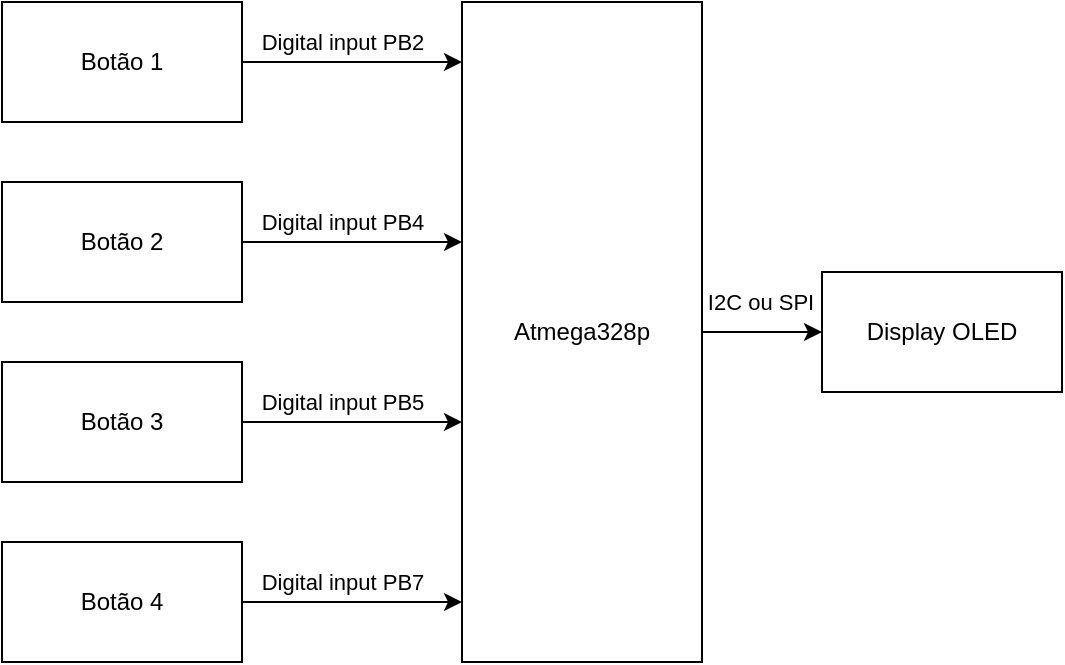 <mxfile version="24.7.17">
  <diagram id="C5RBs43oDa-KdzZeNtuy" name="Page-1">
    <mxGraphModel dx="839" dy="489" grid="1" gridSize="10" guides="1" tooltips="1" connect="1" arrows="1" fold="1" page="1" pageScale="1" pageWidth="827" pageHeight="1169" math="0" shadow="0">
      <root>
        <mxCell id="WIyWlLk6GJQsqaUBKTNV-0" />
        <mxCell id="WIyWlLk6GJQsqaUBKTNV-1" parent="WIyWlLk6GJQsqaUBKTNV-0" />
        <mxCell id="ndUPrN46B4jrnN9Xzy0K-12" value="" style="edgeStyle=orthogonalEdgeStyle;rounded=0;orthogonalLoop=1;jettySize=auto;html=1;" edge="1" parent="WIyWlLk6GJQsqaUBKTNV-1" source="ndUPrN46B4jrnN9Xzy0K-0" target="ndUPrN46B4jrnN9Xzy0K-11">
          <mxGeometry relative="1" as="geometry" />
        </mxCell>
        <mxCell id="ndUPrN46B4jrnN9Xzy0K-13" value="I2C ou SPI" style="edgeLabel;html=1;align=center;verticalAlign=middle;resizable=0;points=[];" vertex="1" connectable="0" parent="ndUPrN46B4jrnN9Xzy0K-12">
          <mxGeometry x="-0.275" y="-3" relative="1" as="geometry">
            <mxPoint x="7" y="-18" as="offset" />
          </mxGeometry>
        </mxCell>
        <mxCell id="ndUPrN46B4jrnN9Xzy0K-0" value="Atmega328p" style="rounded=0;whiteSpace=wrap;html=1;" vertex="1" parent="WIyWlLk6GJQsqaUBKTNV-1">
          <mxGeometry x="400" y="50" width="120" height="330" as="geometry" />
        </mxCell>
        <mxCell id="ndUPrN46B4jrnN9Xzy0K-7" value="" style="edgeStyle=orthogonalEdgeStyle;rounded=0;orthogonalLoop=1;jettySize=auto;html=1;" edge="1" parent="WIyWlLk6GJQsqaUBKTNV-1" source="ndUPrN46B4jrnN9Xzy0K-1" target="ndUPrN46B4jrnN9Xzy0K-0">
          <mxGeometry relative="1" as="geometry">
            <Array as="points">
              <mxPoint x="360" y="80" />
              <mxPoint x="360" y="80" />
            </Array>
          </mxGeometry>
        </mxCell>
        <mxCell id="ndUPrN46B4jrnN9Xzy0K-14" value="Digital input PB2" style="edgeLabel;html=1;align=center;verticalAlign=middle;resizable=0;points=[];" vertex="1" connectable="0" parent="ndUPrN46B4jrnN9Xzy0K-7">
          <mxGeometry x="-0.378" y="5" relative="1" as="geometry">
            <mxPoint x="16" y="-5" as="offset" />
          </mxGeometry>
        </mxCell>
        <mxCell id="ndUPrN46B4jrnN9Xzy0K-1" value="Botão 1" style="rounded=0;whiteSpace=wrap;html=1;" vertex="1" parent="WIyWlLk6GJQsqaUBKTNV-1">
          <mxGeometry x="170" y="50" width="120" height="60" as="geometry" />
        </mxCell>
        <mxCell id="ndUPrN46B4jrnN9Xzy0K-8" value="" style="edgeStyle=orthogonalEdgeStyle;rounded=0;orthogonalLoop=1;jettySize=auto;html=1;" edge="1" parent="WIyWlLk6GJQsqaUBKTNV-1" source="ndUPrN46B4jrnN9Xzy0K-4" target="ndUPrN46B4jrnN9Xzy0K-0">
          <mxGeometry relative="1" as="geometry">
            <Array as="points">
              <mxPoint x="360" y="170" />
              <mxPoint x="360" y="170" />
            </Array>
          </mxGeometry>
        </mxCell>
        <mxCell id="ndUPrN46B4jrnN9Xzy0K-15" value="Digital input&amp;nbsp;PB4" style="edgeLabel;html=1;align=center;verticalAlign=middle;resizable=0;points=[];" vertex="1" connectable="0" parent="ndUPrN46B4jrnN9Xzy0K-8">
          <mxGeometry x="-0.698" y="2" relative="1" as="geometry">
            <mxPoint x="33" y="-8" as="offset" />
          </mxGeometry>
        </mxCell>
        <mxCell id="ndUPrN46B4jrnN9Xzy0K-4" value="Botão 2" style="rounded=0;whiteSpace=wrap;html=1;" vertex="1" parent="WIyWlLk6GJQsqaUBKTNV-1">
          <mxGeometry x="170" y="140" width="120" height="60" as="geometry" />
        </mxCell>
        <mxCell id="ndUPrN46B4jrnN9Xzy0K-9" value="" style="edgeStyle=orthogonalEdgeStyle;rounded=0;orthogonalLoop=1;jettySize=auto;html=1;" edge="1" parent="WIyWlLk6GJQsqaUBKTNV-1" source="ndUPrN46B4jrnN9Xzy0K-5" target="ndUPrN46B4jrnN9Xzy0K-0">
          <mxGeometry relative="1" as="geometry">
            <Array as="points">
              <mxPoint x="360" y="260" />
              <mxPoint x="360" y="260" />
            </Array>
          </mxGeometry>
        </mxCell>
        <mxCell id="ndUPrN46B4jrnN9Xzy0K-16" value="Digital input&amp;nbsp;PB5" style="edgeLabel;html=1;align=center;verticalAlign=middle;resizable=0;points=[];" vertex="1" connectable="0" parent="ndUPrN46B4jrnN9Xzy0K-9">
          <mxGeometry x="-0.681" y="3" relative="1" as="geometry">
            <mxPoint x="32" y="-7" as="offset" />
          </mxGeometry>
        </mxCell>
        <mxCell id="ndUPrN46B4jrnN9Xzy0K-5" value="Botão 3" style="rounded=0;whiteSpace=wrap;html=1;" vertex="1" parent="WIyWlLk6GJQsqaUBKTNV-1">
          <mxGeometry x="170" y="230" width="120" height="60" as="geometry" />
        </mxCell>
        <mxCell id="ndUPrN46B4jrnN9Xzy0K-10" value="" style="edgeStyle=orthogonalEdgeStyle;rounded=0;orthogonalLoop=1;jettySize=auto;html=1;" edge="1" parent="WIyWlLk6GJQsqaUBKTNV-1" source="ndUPrN46B4jrnN9Xzy0K-6" target="ndUPrN46B4jrnN9Xzy0K-0">
          <mxGeometry relative="1" as="geometry">
            <Array as="points">
              <mxPoint x="370" y="350" />
              <mxPoint x="370" y="350" />
            </Array>
          </mxGeometry>
        </mxCell>
        <mxCell id="ndUPrN46B4jrnN9Xzy0K-17" value="Digital input&amp;nbsp;PB7" style="edgeLabel;html=1;align=center;verticalAlign=middle;resizable=0;points=[];" vertex="1" connectable="0" parent="ndUPrN46B4jrnN9Xzy0K-10">
          <mxGeometry x="-0.809" y="2" relative="1" as="geometry">
            <mxPoint x="39" y="-8" as="offset" />
          </mxGeometry>
        </mxCell>
        <mxCell id="ndUPrN46B4jrnN9Xzy0K-6" value="Botão 4" style="rounded=0;whiteSpace=wrap;html=1;" vertex="1" parent="WIyWlLk6GJQsqaUBKTNV-1">
          <mxGeometry x="170" y="320" width="120" height="60" as="geometry" />
        </mxCell>
        <mxCell id="ndUPrN46B4jrnN9Xzy0K-11" value="Display OLED" style="whiteSpace=wrap;html=1;rounded=0;" vertex="1" parent="WIyWlLk6GJQsqaUBKTNV-1">
          <mxGeometry x="580" y="185" width="120" height="60" as="geometry" />
        </mxCell>
      </root>
    </mxGraphModel>
  </diagram>
</mxfile>
